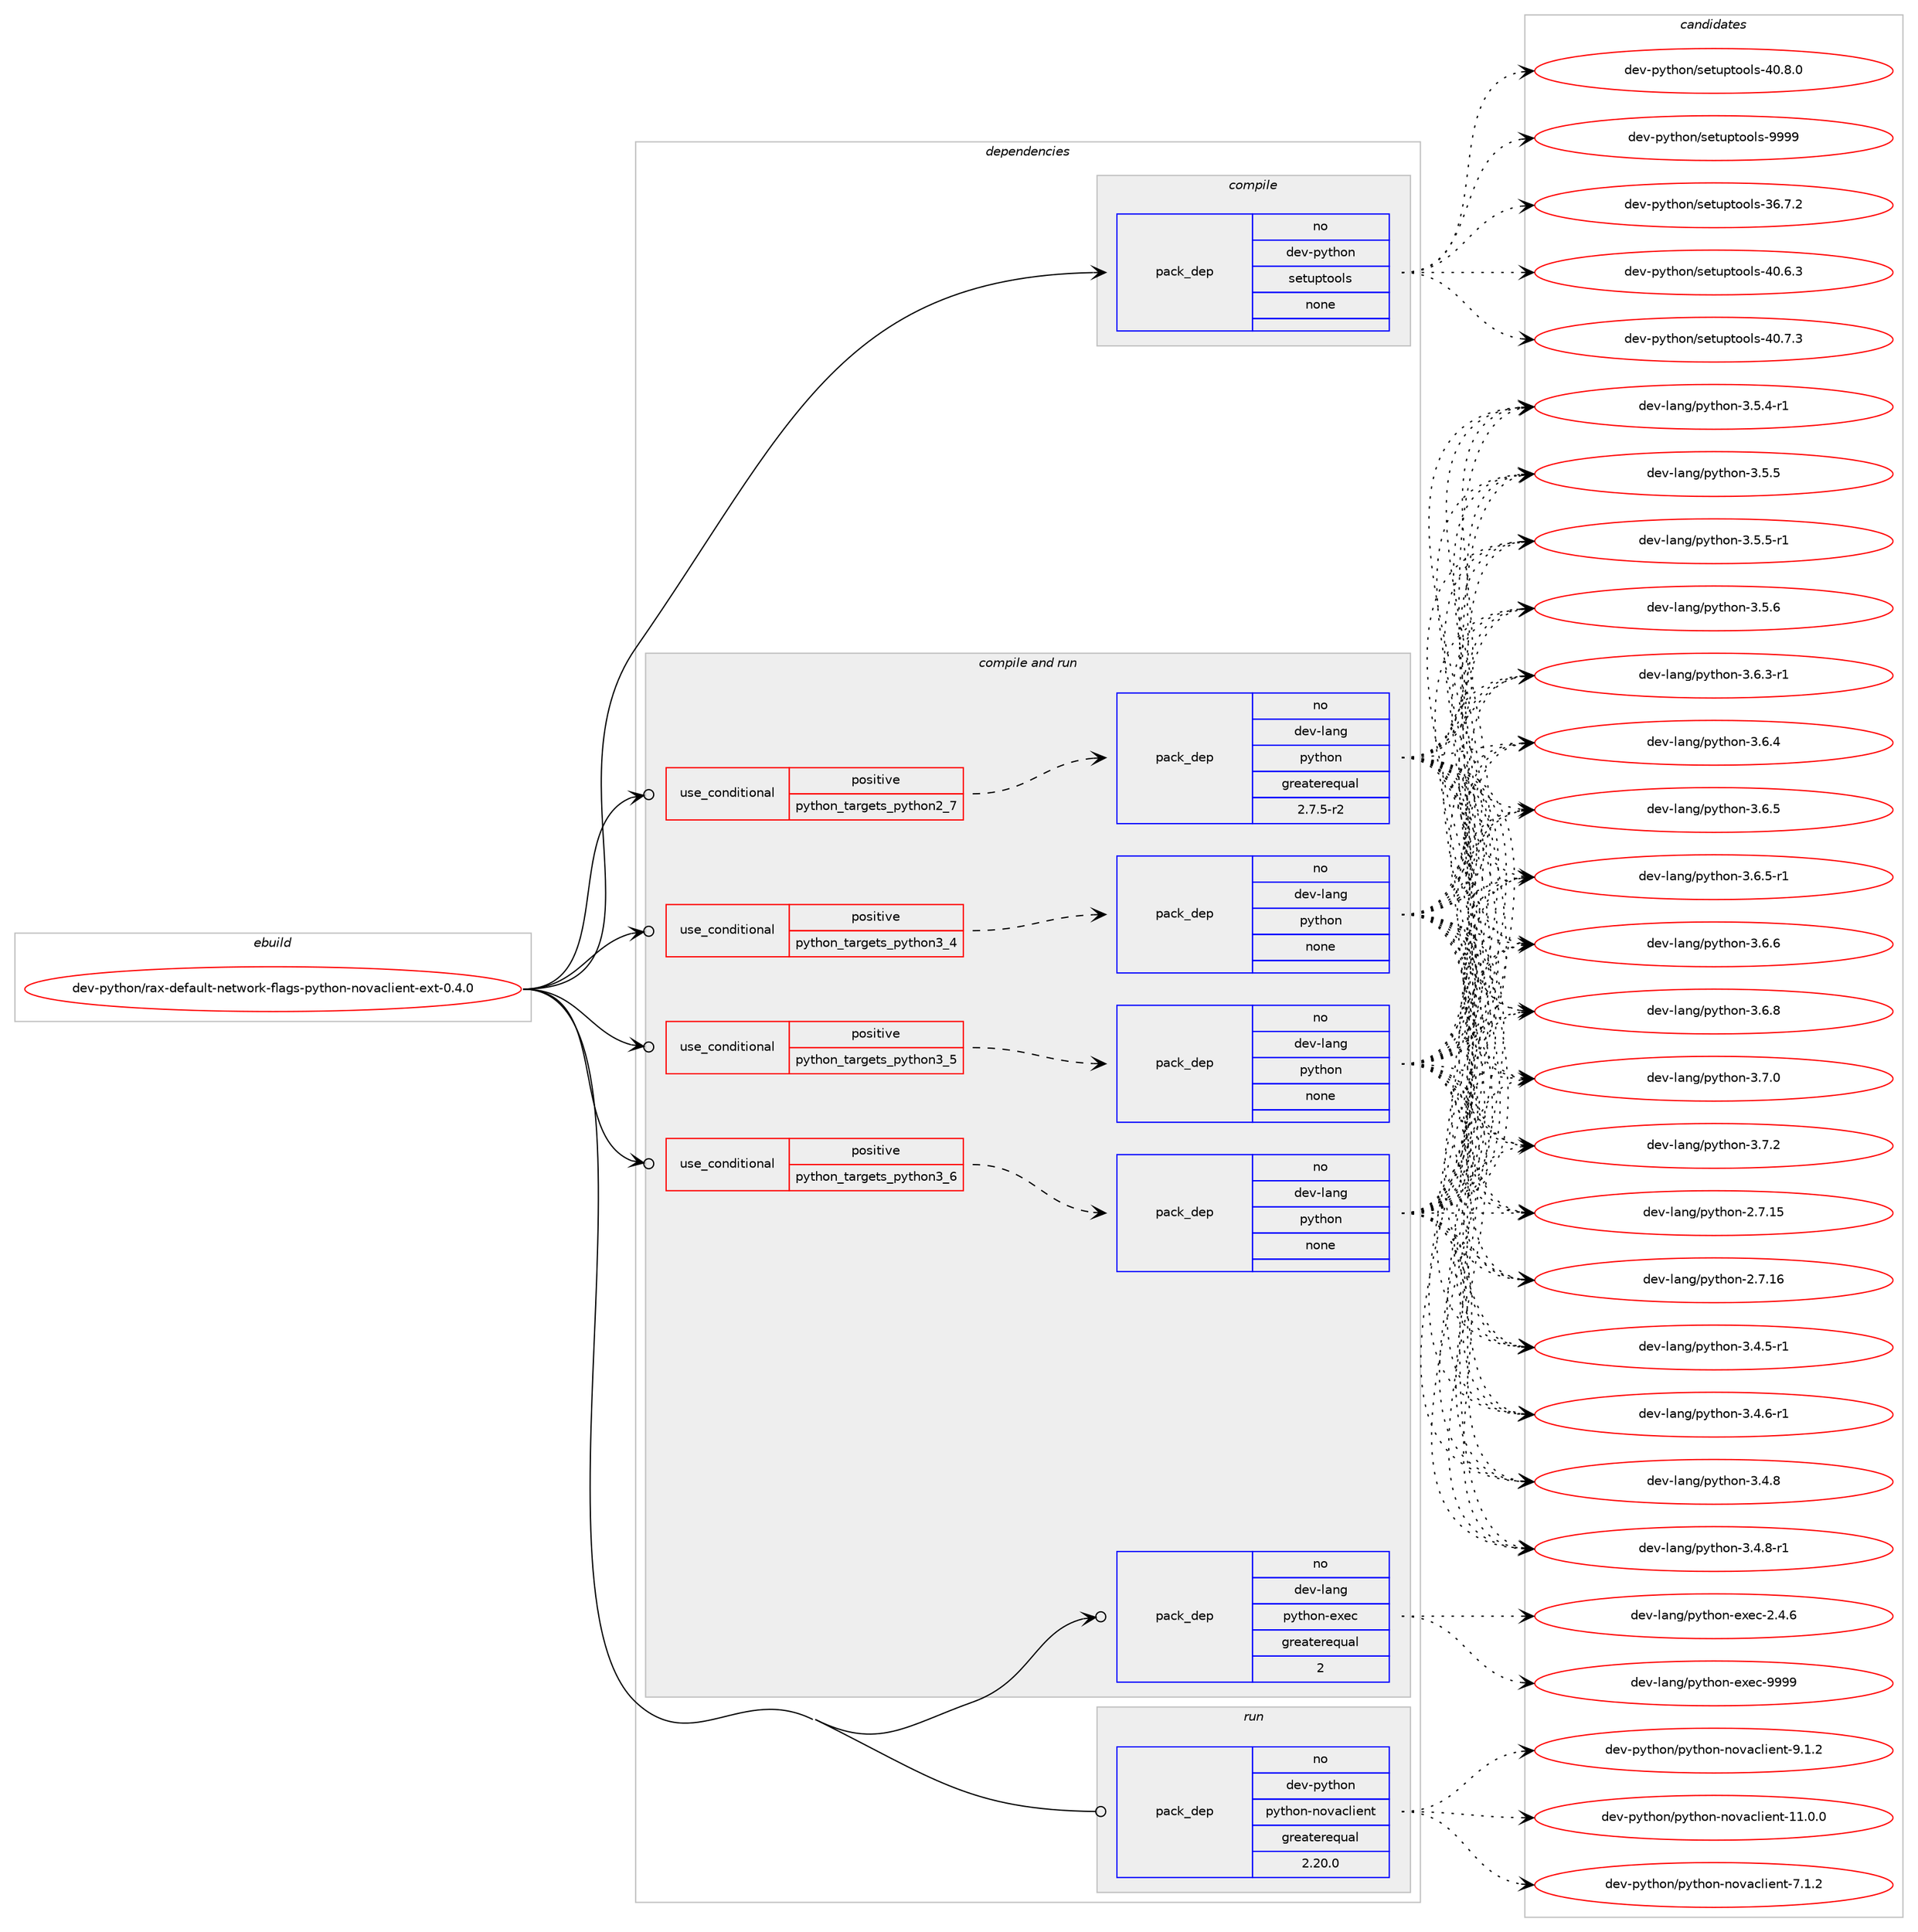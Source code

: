 digraph prolog {

# *************
# Graph options
# *************

newrank=true;
concentrate=true;
compound=true;
graph [rankdir=LR,fontname=Helvetica,fontsize=10,ranksep=1.5];#, ranksep=2.5, nodesep=0.2];
edge  [arrowhead=vee];
node  [fontname=Helvetica,fontsize=10];

# **********
# The ebuild
# **********

subgraph cluster_leftcol {
color=gray;
rank=same;
label=<<i>ebuild</i>>;
id [label="dev-python/rax-default-network-flags-python-novaclient-ext-0.4.0", color=red, width=4, href="../dev-python/rax-default-network-flags-python-novaclient-ext-0.4.0.svg"];
}

# ****************
# The dependencies
# ****************

subgraph cluster_midcol {
color=gray;
label=<<i>dependencies</i>>;
subgraph cluster_compile {
fillcolor="#eeeeee";
style=filled;
label=<<i>compile</i>>;
subgraph pack1031359 {
dependency1438277 [label=<<TABLE BORDER="0" CELLBORDER="1" CELLSPACING="0" CELLPADDING="4" WIDTH="220"><TR><TD ROWSPAN="6" CELLPADDING="30">pack_dep</TD></TR><TR><TD WIDTH="110">no</TD></TR><TR><TD>dev-python</TD></TR><TR><TD>setuptools</TD></TR><TR><TD>none</TD></TR><TR><TD></TD></TR></TABLE>>, shape=none, color=blue];
}
id:e -> dependency1438277:w [weight=20,style="solid",arrowhead="vee"];
}
subgraph cluster_compileandrun {
fillcolor="#eeeeee";
style=filled;
label=<<i>compile and run</i>>;
subgraph cond383558 {
dependency1438278 [label=<<TABLE BORDER="0" CELLBORDER="1" CELLSPACING="0" CELLPADDING="4"><TR><TD ROWSPAN="3" CELLPADDING="10">use_conditional</TD></TR><TR><TD>positive</TD></TR><TR><TD>python_targets_python2_7</TD></TR></TABLE>>, shape=none, color=red];
subgraph pack1031360 {
dependency1438279 [label=<<TABLE BORDER="0" CELLBORDER="1" CELLSPACING="0" CELLPADDING="4" WIDTH="220"><TR><TD ROWSPAN="6" CELLPADDING="30">pack_dep</TD></TR><TR><TD WIDTH="110">no</TD></TR><TR><TD>dev-lang</TD></TR><TR><TD>python</TD></TR><TR><TD>greaterequal</TD></TR><TR><TD>2.7.5-r2</TD></TR></TABLE>>, shape=none, color=blue];
}
dependency1438278:e -> dependency1438279:w [weight=20,style="dashed",arrowhead="vee"];
}
id:e -> dependency1438278:w [weight=20,style="solid",arrowhead="odotvee"];
subgraph cond383559 {
dependency1438280 [label=<<TABLE BORDER="0" CELLBORDER="1" CELLSPACING="0" CELLPADDING="4"><TR><TD ROWSPAN="3" CELLPADDING="10">use_conditional</TD></TR><TR><TD>positive</TD></TR><TR><TD>python_targets_python3_4</TD></TR></TABLE>>, shape=none, color=red];
subgraph pack1031361 {
dependency1438281 [label=<<TABLE BORDER="0" CELLBORDER="1" CELLSPACING="0" CELLPADDING="4" WIDTH="220"><TR><TD ROWSPAN="6" CELLPADDING="30">pack_dep</TD></TR><TR><TD WIDTH="110">no</TD></TR><TR><TD>dev-lang</TD></TR><TR><TD>python</TD></TR><TR><TD>none</TD></TR><TR><TD></TD></TR></TABLE>>, shape=none, color=blue];
}
dependency1438280:e -> dependency1438281:w [weight=20,style="dashed",arrowhead="vee"];
}
id:e -> dependency1438280:w [weight=20,style="solid",arrowhead="odotvee"];
subgraph cond383560 {
dependency1438282 [label=<<TABLE BORDER="0" CELLBORDER="1" CELLSPACING="0" CELLPADDING="4"><TR><TD ROWSPAN="3" CELLPADDING="10">use_conditional</TD></TR><TR><TD>positive</TD></TR><TR><TD>python_targets_python3_5</TD></TR></TABLE>>, shape=none, color=red];
subgraph pack1031362 {
dependency1438283 [label=<<TABLE BORDER="0" CELLBORDER="1" CELLSPACING="0" CELLPADDING="4" WIDTH="220"><TR><TD ROWSPAN="6" CELLPADDING="30">pack_dep</TD></TR><TR><TD WIDTH="110">no</TD></TR><TR><TD>dev-lang</TD></TR><TR><TD>python</TD></TR><TR><TD>none</TD></TR><TR><TD></TD></TR></TABLE>>, shape=none, color=blue];
}
dependency1438282:e -> dependency1438283:w [weight=20,style="dashed",arrowhead="vee"];
}
id:e -> dependency1438282:w [weight=20,style="solid",arrowhead="odotvee"];
subgraph cond383561 {
dependency1438284 [label=<<TABLE BORDER="0" CELLBORDER="1" CELLSPACING="0" CELLPADDING="4"><TR><TD ROWSPAN="3" CELLPADDING="10">use_conditional</TD></TR><TR><TD>positive</TD></TR><TR><TD>python_targets_python3_6</TD></TR></TABLE>>, shape=none, color=red];
subgraph pack1031363 {
dependency1438285 [label=<<TABLE BORDER="0" CELLBORDER="1" CELLSPACING="0" CELLPADDING="4" WIDTH="220"><TR><TD ROWSPAN="6" CELLPADDING="30">pack_dep</TD></TR><TR><TD WIDTH="110">no</TD></TR><TR><TD>dev-lang</TD></TR><TR><TD>python</TD></TR><TR><TD>none</TD></TR><TR><TD></TD></TR></TABLE>>, shape=none, color=blue];
}
dependency1438284:e -> dependency1438285:w [weight=20,style="dashed",arrowhead="vee"];
}
id:e -> dependency1438284:w [weight=20,style="solid",arrowhead="odotvee"];
subgraph pack1031364 {
dependency1438286 [label=<<TABLE BORDER="0" CELLBORDER="1" CELLSPACING="0" CELLPADDING="4" WIDTH="220"><TR><TD ROWSPAN="6" CELLPADDING="30">pack_dep</TD></TR><TR><TD WIDTH="110">no</TD></TR><TR><TD>dev-lang</TD></TR><TR><TD>python-exec</TD></TR><TR><TD>greaterequal</TD></TR><TR><TD>2</TD></TR></TABLE>>, shape=none, color=blue];
}
id:e -> dependency1438286:w [weight=20,style="solid",arrowhead="odotvee"];
}
subgraph cluster_run {
fillcolor="#eeeeee";
style=filled;
label=<<i>run</i>>;
subgraph pack1031365 {
dependency1438287 [label=<<TABLE BORDER="0" CELLBORDER="1" CELLSPACING="0" CELLPADDING="4" WIDTH="220"><TR><TD ROWSPAN="6" CELLPADDING="30">pack_dep</TD></TR><TR><TD WIDTH="110">no</TD></TR><TR><TD>dev-python</TD></TR><TR><TD>python-novaclient</TD></TR><TR><TD>greaterequal</TD></TR><TR><TD>2.20.0</TD></TR></TABLE>>, shape=none, color=blue];
}
id:e -> dependency1438287:w [weight=20,style="solid",arrowhead="odot"];
}
}

# **************
# The candidates
# **************

subgraph cluster_choices {
rank=same;
color=gray;
label=<<i>candidates</i>>;

subgraph choice1031359 {
color=black;
nodesep=1;
choice100101118451121211161041111104711510111611711211611111110811545515446554650 [label="dev-python/setuptools-36.7.2", color=red, width=4,href="../dev-python/setuptools-36.7.2.svg"];
choice100101118451121211161041111104711510111611711211611111110811545524846544651 [label="dev-python/setuptools-40.6.3", color=red, width=4,href="../dev-python/setuptools-40.6.3.svg"];
choice100101118451121211161041111104711510111611711211611111110811545524846554651 [label="dev-python/setuptools-40.7.3", color=red, width=4,href="../dev-python/setuptools-40.7.3.svg"];
choice100101118451121211161041111104711510111611711211611111110811545524846564648 [label="dev-python/setuptools-40.8.0", color=red, width=4,href="../dev-python/setuptools-40.8.0.svg"];
choice10010111845112121116104111110471151011161171121161111111081154557575757 [label="dev-python/setuptools-9999", color=red, width=4,href="../dev-python/setuptools-9999.svg"];
dependency1438277:e -> choice100101118451121211161041111104711510111611711211611111110811545515446554650:w [style=dotted,weight="100"];
dependency1438277:e -> choice100101118451121211161041111104711510111611711211611111110811545524846544651:w [style=dotted,weight="100"];
dependency1438277:e -> choice100101118451121211161041111104711510111611711211611111110811545524846554651:w [style=dotted,weight="100"];
dependency1438277:e -> choice100101118451121211161041111104711510111611711211611111110811545524846564648:w [style=dotted,weight="100"];
dependency1438277:e -> choice10010111845112121116104111110471151011161171121161111111081154557575757:w [style=dotted,weight="100"];
}
subgraph choice1031360 {
color=black;
nodesep=1;
choice10010111845108971101034711212111610411111045504655464953 [label="dev-lang/python-2.7.15", color=red, width=4,href="../dev-lang/python-2.7.15.svg"];
choice10010111845108971101034711212111610411111045504655464954 [label="dev-lang/python-2.7.16", color=red, width=4,href="../dev-lang/python-2.7.16.svg"];
choice1001011184510897110103471121211161041111104551465246534511449 [label="dev-lang/python-3.4.5-r1", color=red, width=4,href="../dev-lang/python-3.4.5-r1.svg"];
choice1001011184510897110103471121211161041111104551465246544511449 [label="dev-lang/python-3.4.6-r1", color=red, width=4,href="../dev-lang/python-3.4.6-r1.svg"];
choice100101118451089711010347112121116104111110455146524656 [label="dev-lang/python-3.4.8", color=red, width=4,href="../dev-lang/python-3.4.8.svg"];
choice1001011184510897110103471121211161041111104551465246564511449 [label="dev-lang/python-3.4.8-r1", color=red, width=4,href="../dev-lang/python-3.4.8-r1.svg"];
choice1001011184510897110103471121211161041111104551465346524511449 [label="dev-lang/python-3.5.4-r1", color=red, width=4,href="../dev-lang/python-3.5.4-r1.svg"];
choice100101118451089711010347112121116104111110455146534653 [label="dev-lang/python-3.5.5", color=red, width=4,href="../dev-lang/python-3.5.5.svg"];
choice1001011184510897110103471121211161041111104551465346534511449 [label="dev-lang/python-3.5.5-r1", color=red, width=4,href="../dev-lang/python-3.5.5-r1.svg"];
choice100101118451089711010347112121116104111110455146534654 [label="dev-lang/python-3.5.6", color=red, width=4,href="../dev-lang/python-3.5.6.svg"];
choice1001011184510897110103471121211161041111104551465446514511449 [label="dev-lang/python-3.6.3-r1", color=red, width=4,href="../dev-lang/python-3.6.3-r1.svg"];
choice100101118451089711010347112121116104111110455146544652 [label="dev-lang/python-3.6.4", color=red, width=4,href="../dev-lang/python-3.6.4.svg"];
choice100101118451089711010347112121116104111110455146544653 [label="dev-lang/python-3.6.5", color=red, width=4,href="../dev-lang/python-3.6.5.svg"];
choice1001011184510897110103471121211161041111104551465446534511449 [label="dev-lang/python-3.6.5-r1", color=red, width=4,href="../dev-lang/python-3.6.5-r1.svg"];
choice100101118451089711010347112121116104111110455146544654 [label="dev-lang/python-3.6.6", color=red, width=4,href="../dev-lang/python-3.6.6.svg"];
choice100101118451089711010347112121116104111110455146544656 [label="dev-lang/python-3.6.8", color=red, width=4,href="../dev-lang/python-3.6.8.svg"];
choice100101118451089711010347112121116104111110455146554648 [label="dev-lang/python-3.7.0", color=red, width=4,href="../dev-lang/python-3.7.0.svg"];
choice100101118451089711010347112121116104111110455146554650 [label="dev-lang/python-3.7.2", color=red, width=4,href="../dev-lang/python-3.7.2.svg"];
dependency1438279:e -> choice10010111845108971101034711212111610411111045504655464953:w [style=dotted,weight="100"];
dependency1438279:e -> choice10010111845108971101034711212111610411111045504655464954:w [style=dotted,weight="100"];
dependency1438279:e -> choice1001011184510897110103471121211161041111104551465246534511449:w [style=dotted,weight="100"];
dependency1438279:e -> choice1001011184510897110103471121211161041111104551465246544511449:w [style=dotted,weight="100"];
dependency1438279:e -> choice100101118451089711010347112121116104111110455146524656:w [style=dotted,weight="100"];
dependency1438279:e -> choice1001011184510897110103471121211161041111104551465246564511449:w [style=dotted,weight="100"];
dependency1438279:e -> choice1001011184510897110103471121211161041111104551465346524511449:w [style=dotted,weight="100"];
dependency1438279:e -> choice100101118451089711010347112121116104111110455146534653:w [style=dotted,weight="100"];
dependency1438279:e -> choice1001011184510897110103471121211161041111104551465346534511449:w [style=dotted,weight="100"];
dependency1438279:e -> choice100101118451089711010347112121116104111110455146534654:w [style=dotted,weight="100"];
dependency1438279:e -> choice1001011184510897110103471121211161041111104551465446514511449:w [style=dotted,weight="100"];
dependency1438279:e -> choice100101118451089711010347112121116104111110455146544652:w [style=dotted,weight="100"];
dependency1438279:e -> choice100101118451089711010347112121116104111110455146544653:w [style=dotted,weight="100"];
dependency1438279:e -> choice1001011184510897110103471121211161041111104551465446534511449:w [style=dotted,weight="100"];
dependency1438279:e -> choice100101118451089711010347112121116104111110455146544654:w [style=dotted,weight="100"];
dependency1438279:e -> choice100101118451089711010347112121116104111110455146544656:w [style=dotted,weight="100"];
dependency1438279:e -> choice100101118451089711010347112121116104111110455146554648:w [style=dotted,weight="100"];
dependency1438279:e -> choice100101118451089711010347112121116104111110455146554650:w [style=dotted,weight="100"];
}
subgraph choice1031361 {
color=black;
nodesep=1;
choice10010111845108971101034711212111610411111045504655464953 [label="dev-lang/python-2.7.15", color=red, width=4,href="../dev-lang/python-2.7.15.svg"];
choice10010111845108971101034711212111610411111045504655464954 [label="dev-lang/python-2.7.16", color=red, width=4,href="../dev-lang/python-2.7.16.svg"];
choice1001011184510897110103471121211161041111104551465246534511449 [label="dev-lang/python-3.4.5-r1", color=red, width=4,href="../dev-lang/python-3.4.5-r1.svg"];
choice1001011184510897110103471121211161041111104551465246544511449 [label="dev-lang/python-3.4.6-r1", color=red, width=4,href="../dev-lang/python-3.4.6-r1.svg"];
choice100101118451089711010347112121116104111110455146524656 [label="dev-lang/python-3.4.8", color=red, width=4,href="../dev-lang/python-3.4.8.svg"];
choice1001011184510897110103471121211161041111104551465246564511449 [label="dev-lang/python-3.4.8-r1", color=red, width=4,href="../dev-lang/python-3.4.8-r1.svg"];
choice1001011184510897110103471121211161041111104551465346524511449 [label="dev-lang/python-3.5.4-r1", color=red, width=4,href="../dev-lang/python-3.5.4-r1.svg"];
choice100101118451089711010347112121116104111110455146534653 [label="dev-lang/python-3.5.5", color=red, width=4,href="../dev-lang/python-3.5.5.svg"];
choice1001011184510897110103471121211161041111104551465346534511449 [label="dev-lang/python-3.5.5-r1", color=red, width=4,href="../dev-lang/python-3.5.5-r1.svg"];
choice100101118451089711010347112121116104111110455146534654 [label="dev-lang/python-3.5.6", color=red, width=4,href="../dev-lang/python-3.5.6.svg"];
choice1001011184510897110103471121211161041111104551465446514511449 [label="dev-lang/python-3.6.3-r1", color=red, width=4,href="../dev-lang/python-3.6.3-r1.svg"];
choice100101118451089711010347112121116104111110455146544652 [label="dev-lang/python-3.6.4", color=red, width=4,href="../dev-lang/python-3.6.4.svg"];
choice100101118451089711010347112121116104111110455146544653 [label="dev-lang/python-3.6.5", color=red, width=4,href="../dev-lang/python-3.6.5.svg"];
choice1001011184510897110103471121211161041111104551465446534511449 [label="dev-lang/python-3.6.5-r1", color=red, width=4,href="../dev-lang/python-3.6.5-r1.svg"];
choice100101118451089711010347112121116104111110455146544654 [label="dev-lang/python-3.6.6", color=red, width=4,href="../dev-lang/python-3.6.6.svg"];
choice100101118451089711010347112121116104111110455146544656 [label="dev-lang/python-3.6.8", color=red, width=4,href="../dev-lang/python-3.6.8.svg"];
choice100101118451089711010347112121116104111110455146554648 [label="dev-lang/python-3.7.0", color=red, width=4,href="../dev-lang/python-3.7.0.svg"];
choice100101118451089711010347112121116104111110455146554650 [label="dev-lang/python-3.7.2", color=red, width=4,href="../dev-lang/python-3.7.2.svg"];
dependency1438281:e -> choice10010111845108971101034711212111610411111045504655464953:w [style=dotted,weight="100"];
dependency1438281:e -> choice10010111845108971101034711212111610411111045504655464954:w [style=dotted,weight="100"];
dependency1438281:e -> choice1001011184510897110103471121211161041111104551465246534511449:w [style=dotted,weight="100"];
dependency1438281:e -> choice1001011184510897110103471121211161041111104551465246544511449:w [style=dotted,weight="100"];
dependency1438281:e -> choice100101118451089711010347112121116104111110455146524656:w [style=dotted,weight="100"];
dependency1438281:e -> choice1001011184510897110103471121211161041111104551465246564511449:w [style=dotted,weight="100"];
dependency1438281:e -> choice1001011184510897110103471121211161041111104551465346524511449:w [style=dotted,weight="100"];
dependency1438281:e -> choice100101118451089711010347112121116104111110455146534653:w [style=dotted,weight="100"];
dependency1438281:e -> choice1001011184510897110103471121211161041111104551465346534511449:w [style=dotted,weight="100"];
dependency1438281:e -> choice100101118451089711010347112121116104111110455146534654:w [style=dotted,weight="100"];
dependency1438281:e -> choice1001011184510897110103471121211161041111104551465446514511449:w [style=dotted,weight="100"];
dependency1438281:e -> choice100101118451089711010347112121116104111110455146544652:w [style=dotted,weight="100"];
dependency1438281:e -> choice100101118451089711010347112121116104111110455146544653:w [style=dotted,weight="100"];
dependency1438281:e -> choice1001011184510897110103471121211161041111104551465446534511449:w [style=dotted,weight="100"];
dependency1438281:e -> choice100101118451089711010347112121116104111110455146544654:w [style=dotted,weight="100"];
dependency1438281:e -> choice100101118451089711010347112121116104111110455146544656:w [style=dotted,weight="100"];
dependency1438281:e -> choice100101118451089711010347112121116104111110455146554648:w [style=dotted,weight="100"];
dependency1438281:e -> choice100101118451089711010347112121116104111110455146554650:w [style=dotted,weight="100"];
}
subgraph choice1031362 {
color=black;
nodesep=1;
choice10010111845108971101034711212111610411111045504655464953 [label="dev-lang/python-2.7.15", color=red, width=4,href="../dev-lang/python-2.7.15.svg"];
choice10010111845108971101034711212111610411111045504655464954 [label="dev-lang/python-2.7.16", color=red, width=4,href="../dev-lang/python-2.7.16.svg"];
choice1001011184510897110103471121211161041111104551465246534511449 [label="dev-lang/python-3.4.5-r1", color=red, width=4,href="../dev-lang/python-3.4.5-r1.svg"];
choice1001011184510897110103471121211161041111104551465246544511449 [label="dev-lang/python-3.4.6-r1", color=red, width=4,href="../dev-lang/python-3.4.6-r1.svg"];
choice100101118451089711010347112121116104111110455146524656 [label="dev-lang/python-3.4.8", color=red, width=4,href="../dev-lang/python-3.4.8.svg"];
choice1001011184510897110103471121211161041111104551465246564511449 [label="dev-lang/python-3.4.8-r1", color=red, width=4,href="../dev-lang/python-3.4.8-r1.svg"];
choice1001011184510897110103471121211161041111104551465346524511449 [label="dev-lang/python-3.5.4-r1", color=red, width=4,href="../dev-lang/python-3.5.4-r1.svg"];
choice100101118451089711010347112121116104111110455146534653 [label="dev-lang/python-3.5.5", color=red, width=4,href="../dev-lang/python-3.5.5.svg"];
choice1001011184510897110103471121211161041111104551465346534511449 [label="dev-lang/python-3.5.5-r1", color=red, width=4,href="../dev-lang/python-3.5.5-r1.svg"];
choice100101118451089711010347112121116104111110455146534654 [label="dev-lang/python-3.5.6", color=red, width=4,href="../dev-lang/python-3.5.6.svg"];
choice1001011184510897110103471121211161041111104551465446514511449 [label="dev-lang/python-3.6.3-r1", color=red, width=4,href="../dev-lang/python-3.6.3-r1.svg"];
choice100101118451089711010347112121116104111110455146544652 [label="dev-lang/python-3.6.4", color=red, width=4,href="../dev-lang/python-3.6.4.svg"];
choice100101118451089711010347112121116104111110455146544653 [label="dev-lang/python-3.6.5", color=red, width=4,href="../dev-lang/python-3.6.5.svg"];
choice1001011184510897110103471121211161041111104551465446534511449 [label="dev-lang/python-3.6.5-r1", color=red, width=4,href="../dev-lang/python-3.6.5-r1.svg"];
choice100101118451089711010347112121116104111110455146544654 [label="dev-lang/python-3.6.6", color=red, width=4,href="../dev-lang/python-3.6.6.svg"];
choice100101118451089711010347112121116104111110455146544656 [label="dev-lang/python-3.6.8", color=red, width=4,href="../dev-lang/python-3.6.8.svg"];
choice100101118451089711010347112121116104111110455146554648 [label="dev-lang/python-3.7.0", color=red, width=4,href="../dev-lang/python-3.7.0.svg"];
choice100101118451089711010347112121116104111110455146554650 [label="dev-lang/python-3.7.2", color=red, width=4,href="../dev-lang/python-3.7.2.svg"];
dependency1438283:e -> choice10010111845108971101034711212111610411111045504655464953:w [style=dotted,weight="100"];
dependency1438283:e -> choice10010111845108971101034711212111610411111045504655464954:w [style=dotted,weight="100"];
dependency1438283:e -> choice1001011184510897110103471121211161041111104551465246534511449:w [style=dotted,weight="100"];
dependency1438283:e -> choice1001011184510897110103471121211161041111104551465246544511449:w [style=dotted,weight="100"];
dependency1438283:e -> choice100101118451089711010347112121116104111110455146524656:w [style=dotted,weight="100"];
dependency1438283:e -> choice1001011184510897110103471121211161041111104551465246564511449:w [style=dotted,weight="100"];
dependency1438283:e -> choice1001011184510897110103471121211161041111104551465346524511449:w [style=dotted,weight="100"];
dependency1438283:e -> choice100101118451089711010347112121116104111110455146534653:w [style=dotted,weight="100"];
dependency1438283:e -> choice1001011184510897110103471121211161041111104551465346534511449:w [style=dotted,weight="100"];
dependency1438283:e -> choice100101118451089711010347112121116104111110455146534654:w [style=dotted,weight="100"];
dependency1438283:e -> choice1001011184510897110103471121211161041111104551465446514511449:w [style=dotted,weight="100"];
dependency1438283:e -> choice100101118451089711010347112121116104111110455146544652:w [style=dotted,weight="100"];
dependency1438283:e -> choice100101118451089711010347112121116104111110455146544653:w [style=dotted,weight="100"];
dependency1438283:e -> choice1001011184510897110103471121211161041111104551465446534511449:w [style=dotted,weight="100"];
dependency1438283:e -> choice100101118451089711010347112121116104111110455146544654:w [style=dotted,weight="100"];
dependency1438283:e -> choice100101118451089711010347112121116104111110455146544656:w [style=dotted,weight="100"];
dependency1438283:e -> choice100101118451089711010347112121116104111110455146554648:w [style=dotted,weight="100"];
dependency1438283:e -> choice100101118451089711010347112121116104111110455146554650:w [style=dotted,weight="100"];
}
subgraph choice1031363 {
color=black;
nodesep=1;
choice10010111845108971101034711212111610411111045504655464953 [label="dev-lang/python-2.7.15", color=red, width=4,href="../dev-lang/python-2.7.15.svg"];
choice10010111845108971101034711212111610411111045504655464954 [label="dev-lang/python-2.7.16", color=red, width=4,href="../dev-lang/python-2.7.16.svg"];
choice1001011184510897110103471121211161041111104551465246534511449 [label="dev-lang/python-3.4.5-r1", color=red, width=4,href="../dev-lang/python-3.4.5-r1.svg"];
choice1001011184510897110103471121211161041111104551465246544511449 [label="dev-lang/python-3.4.6-r1", color=red, width=4,href="../dev-lang/python-3.4.6-r1.svg"];
choice100101118451089711010347112121116104111110455146524656 [label="dev-lang/python-3.4.8", color=red, width=4,href="../dev-lang/python-3.4.8.svg"];
choice1001011184510897110103471121211161041111104551465246564511449 [label="dev-lang/python-3.4.8-r1", color=red, width=4,href="../dev-lang/python-3.4.8-r1.svg"];
choice1001011184510897110103471121211161041111104551465346524511449 [label="dev-lang/python-3.5.4-r1", color=red, width=4,href="../dev-lang/python-3.5.4-r1.svg"];
choice100101118451089711010347112121116104111110455146534653 [label="dev-lang/python-3.5.5", color=red, width=4,href="../dev-lang/python-3.5.5.svg"];
choice1001011184510897110103471121211161041111104551465346534511449 [label="dev-lang/python-3.5.5-r1", color=red, width=4,href="../dev-lang/python-3.5.5-r1.svg"];
choice100101118451089711010347112121116104111110455146534654 [label="dev-lang/python-3.5.6", color=red, width=4,href="../dev-lang/python-3.5.6.svg"];
choice1001011184510897110103471121211161041111104551465446514511449 [label="dev-lang/python-3.6.3-r1", color=red, width=4,href="../dev-lang/python-3.6.3-r1.svg"];
choice100101118451089711010347112121116104111110455146544652 [label="dev-lang/python-3.6.4", color=red, width=4,href="../dev-lang/python-3.6.4.svg"];
choice100101118451089711010347112121116104111110455146544653 [label="dev-lang/python-3.6.5", color=red, width=4,href="../dev-lang/python-3.6.5.svg"];
choice1001011184510897110103471121211161041111104551465446534511449 [label="dev-lang/python-3.6.5-r1", color=red, width=4,href="../dev-lang/python-3.6.5-r1.svg"];
choice100101118451089711010347112121116104111110455146544654 [label="dev-lang/python-3.6.6", color=red, width=4,href="../dev-lang/python-3.6.6.svg"];
choice100101118451089711010347112121116104111110455146544656 [label="dev-lang/python-3.6.8", color=red, width=4,href="../dev-lang/python-3.6.8.svg"];
choice100101118451089711010347112121116104111110455146554648 [label="dev-lang/python-3.7.0", color=red, width=4,href="../dev-lang/python-3.7.0.svg"];
choice100101118451089711010347112121116104111110455146554650 [label="dev-lang/python-3.7.2", color=red, width=4,href="../dev-lang/python-3.7.2.svg"];
dependency1438285:e -> choice10010111845108971101034711212111610411111045504655464953:w [style=dotted,weight="100"];
dependency1438285:e -> choice10010111845108971101034711212111610411111045504655464954:w [style=dotted,weight="100"];
dependency1438285:e -> choice1001011184510897110103471121211161041111104551465246534511449:w [style=dotted,weight="100"];
dependency1438285:e -> choice1001011184510897110103471121211161041111104551465246544511449:w [style=dotted,weight="100"];
dependency1438285:e -> choice100101118451089711010347112121116104111110455146524656:w [style=dotted,weight="100"];
dependency1438285:e -> choice1001011184510897110103471121211161041111104551465246564511449:w [style=dotted,weight="100"];
dependency1438285:e -> choice1001011184510897110103471121211161041111104551465346524511449:w [style=dotted,weight="100"];
dependency1438285:e -> choice100101118451089711010347112121116104111110455146534653:w [style=dotted,weight="100"];
dependency1438285:e -> choice1001011184510897110103471121211161041111104551465346534511449:w [style=dotted,weight="100"];
dependency1438285:e -> choice100101118451089711010347112121116104111110455146534654:w [style=dotted,weight="100"];
dependency1438285:e -> choice1001011184510897110103471121211161041111104551465446514511449:w [style=dotted,weight="100"];
dependency1438285:e -> choice100101118451089711010347112121116104111110455146544652:w [style=dotted,weight="100"];
dependency1438285:e -> choice100101118451089711010347112121116104111110455146544653:w [style=dotted,weight="100"];
dependency1438285:e -> choice1001011184510897110103471121211161041111104551465446534511449:w [style=dotted,weight="100"];
dependency1438285:e -> choice100101118451089711010347112121116104111110455146544654:w [style=dotted,weight="100"];
dependency1438285:e -> choice100101118451089711010347112121116104111110455146544656:w [style=dotted,weight="100"];
dependency1438285:e -> choice100101118451089711010347112121116104111110455146554648:w [style=dotted,weight="100"];
dependency1438285:e -> choice100101118451089711010347112121116104111110455146554650:w [style=dotted,weight="100"];
}
subgraph choice1031364 {
color=black;
nodesep=1;
choice1001011184510897110103471121211161041111104510112010199455046524654 [label="dev-lang/python-exec-2.4.6", color=red, width=4,href="../dev-lang/python-exec-2.4.6.svg"];
choice10010111845108971101034711212111610411111045101120101994557575757 [label="dev-lang/python-exec-9999", color=red, width=4,href="../dev-lang/python-exec-9999.svg"];
dependency1438286:e -> choice1001011184510897110103471121211161041111104510112010199455046524654:w [style=dotted,weight="100"];
dependency1438286:e -> choice10010111845108971101034711212111610411111045101120101994557575757:w [style=dotted,weight="100"];
}
subgraph choice1031365 {
color=black;
nodesep=1;
choice100101118451121211161041111104711212111610411111045110111118979910810510111011645494946484648 [label="dev-python/python-novaclient-11.0.0", color=red, width=4,href="../dev-python/python-novaclient-11.0.0.svg"];
choice1001011184511212111610411111047112121116104111110451101111189799108105101110116455546494650 [label="dev-python/python-novaclient-7.1.2", color=red, width=4,href="../dev-python/python-novaclient-7.1.2.svg"];
choice1001011184511212111610411111047112121116104111110451101111189799108105101110116455746494650 [label="dev-python/python-novaclient-9.1.2", color=red, width=4,href="../dev-python/python-novaclient-9.1.2.svg"];
dependency1438287:e -> choice100101118451121211161041111104711212111610411111045110111118979910810510111011645494946484648:w [style=dotted,weight="100"];
dependency1438287:e -> choice1001011184511212111610411111047112121116104111110451101111189799108105101110116455546494650:w [style=dotted,weight="100"];
dependency1438287:e -> choice1001011184511212111610411111047112121116104111110451101111189799108105101110116455746494650:w [style=dotted,weight="100"];
}
}

}
